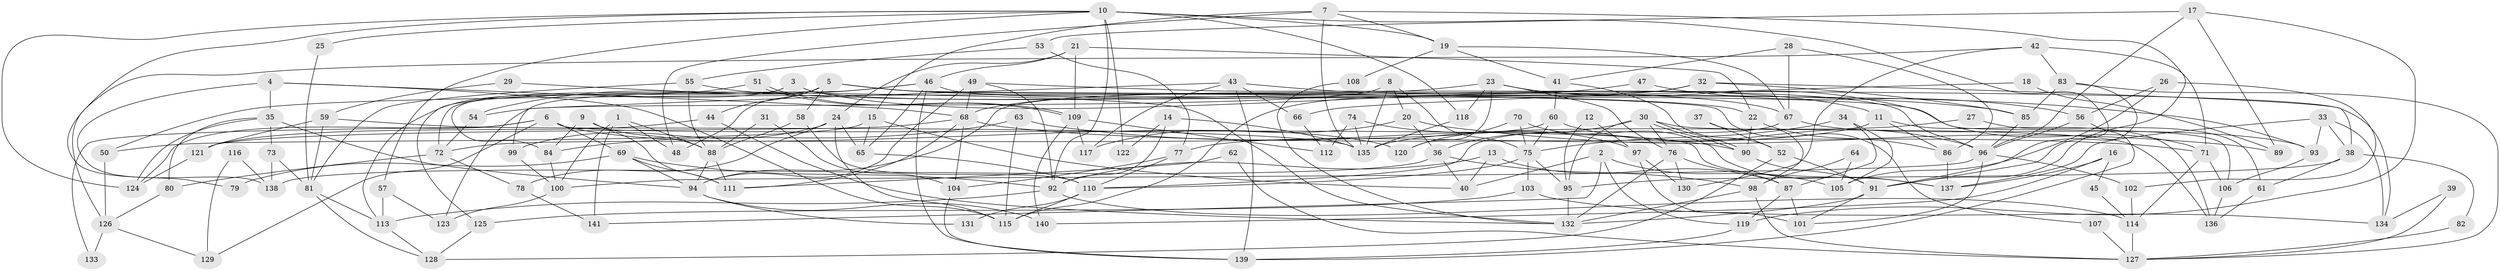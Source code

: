 // coarse degree distribution, {5: 0.10714285714285714, 11: 0.05357142857142857, 7: 0.125, 10: 0.03571428571428571, 12: 0.03571428571428571, 8: 0.05357142857142857, 4: 0.17857142857142858, 14: 0.017857142857142856, 2: 0.10714285714285714, 3: 0.07142857142857142, 6: 0.08928571428571429, 20: 0.017857142857142856, 9: 0.08928571428571429, 13: 0.017857142857142856}
// Generated by graph-tools (version 1.1) at 2025/18/03/04/25 18:18:34]
// undirected, 141 vertices, 282 edges
graph export_dot {
graph [start="1"]
  node [color=gray90,style=filled];
  1;
  2;
  3;
  4;
  5;
  6;
  7;
  8;
  9;
  10;
  11;
  12;
  13;
  14;
  15;
  16;
  17;
  18;
  19;
  20;
  21;
  22;
  23;
  24;
  25;
  26;
  27;
  28;
  29;
  30;
  31;
  32;
  33;
  34;
  35;
  36;
  37;
  38;
  39;
  40;
  41;
  42;
  43;
  44;
  45;
  46;
  47;
  48;
  49;
  50;
  51;
  52;
  53;
  54;
  55;
  56;
  57;
  58;
  59;
  60;
  61;
  62;
  63;
  64;
  65;
  66;
  67;
  68;
  69;
  70;
  71;
  72;
  73;
  74;
  75;
  76;
  77;
  78;
  79;
  80;
  81;
  82;
  83;
  84;
  85;
  86;
  87;
  88;
  89;
  90;
  91;
  92;
  93;
  94;
  95;
  96;
  97;
  98;
  99;
  100;
  101;
  102;
  103;
  104;
  105;
  106;
  107;
  108;
  109;
  110;
  111;
  112;
  113;
  114;
  115;
  116;
  117;
  118;
  119;
  120;
  121;
  122;
  123;
  124;
  125;
  126;
  127;
  128;
  129;
  130;
  131;
  132;
  133;
  134;
  135;
  136;
  137;
  138;
  139;
  140;
  141;
  1 -- 100;
  1 -- 88;
  1 -- 48;
  1 -- 141;
  2 -- 40;
  2 -- 119;
  2 -- 105;
  2 -- 141;
  3 -- 96;
  3 -- 113;
  3 -- 11;
  3 -- 72;
  4 -- 115;
  4 -- 68;
  4 -- 35;
  4 -- 138;
  5 -- 22;
  5 -- 48;
  5 -- 44;
  5 -- 58;
  5 -- 84;
  5 -- 93;
  5 -- 107;
  6 -- 69;
  6 -- 137;
  6 -- 120;
  6 -- 124;
  6 -- 129;
  6 -- 133;
  7 -- 19;
  7 -- 91;
  7 -- 15;
  7 -- 48;
  7 -- 135;
  8 -- 75;
  8 -- 54;
  8 -- 20;
  8 -- 135;
  9 -- 88;
  9 -- 111;
  9 -- 84;
  10 -- 124;
  10 -- 91;
  10 -- 19;
  10 -- 25;
  10 -- 57;
  10 -- 79;
  10 -- 92;
  10 -- 118;
  10 -- 122;
  11 -- 136;
  11 -- 77;
  11 -- 86;
  12 -- 95;
  12 -- 97;
  13 -- 92;
  13 -- 87;
  13 -- 40;
  14 -- 135;
  14 -- 92;
  14 -- 122;
  15 -- 65;
  15 -- 40;
  15 -- 50;
  16 -- 140;
  16 -- 137;
  16 -- 45;
  17 -- 53;
  17 -- 96;
  17 -- 89;
  17 -- 119;
  18 -- 66;
  18 -- 89;
  19 -- 41;
  19 -- 67;
  19 -- 108;
  20 -- 36;
  20 -- 89;
  20 -- 117;
  21 -- 24;
  21 -- 46;
  21 -- 22;
  21 -- 109;
  22 -- 90;
  22 -- 86;
  23 -- 71;
  23 -- 118;
  23 -- 50;
  23 -- 76;
  23 -- 120;
  24 -- 115;
  24 -- 99;
  24 -- 65;
  24 -- 78;
  25 -- 81;
  26 -- 102;
  26 -- 56;
  26 -- 105;
  27 -- 135;
  27 -- 61;
  28 -- 86;
  28 -- 67;
  28 -- 41;
  29 -- 59;
  29 -- 132;
  30 -- 95;
  30 -- 90;
  30 -- 90;
  30 -- 36;
  30 -- 76;
  30 -- 136;
  31 -- 88;
  31 -- 104;
  32 -- 115;
  32 -- 85;
  32 -- 38;
  32 -- 94;
  33 -- 38;
  33 -- 137;
  33 -- 93;
  33 -- 134;
  34 -- 105;
  34 -- 87;
  34 -- 75;
  35 -- 94;
  35 -- 73;
  35 -- 80;
  35 -- 124;
  36 -- 40;
  36 -- 98;
  36 -- 138;
  37 -- 98;
  37 -- 52;
  38 -- 95;
  38 -- 61;
  38 -- 82;
  39 -- 127;
  39 -- 134;
  41 -- 60;
  41 -- 52;
  42 -- 83;
  42 -- 126;
  42 -- 71;
  42 -- 130;
  43 -- 117;
  43 -- 67;
  43 -- 66;
  43 -- 123;
  43 -- 139;
  44 -- 121;
  44 -- 132;
  45 -- 114;
  46 -- 106;
  46 -- 65;
  46 -- 54;
  46 -- 99;
  46 -- 139;
  47 -- 56;
  47 -- 68;
  49 -- 68;
  49 -- 94;
  49 -- 92;
  49 -- 134;
  50 -- 126;
  51 -- 109;
  51 -- 109;
  51 -- 125;
  52 -- 91;
  52 -- 128;
  53 -- 55;
  53 -- 77;
  54 -- 72;
  55 -- 81;
  55 -- 88;
  55 -- 85;
  56 -- 139;
  56 -- 96;
  57 -- 113;
  57 -- 123;
  58 -- 110;
  58 -- 88;
  59 -- 135;
  59 -- 81;
  59 -- 121;
  60 -- 72;
  60 -- 96;
  60 -- 75;
  61 -- 136;
  62 -- 111;
  62 -- 127;
  63 -- 84;
  63 -- 90;
  63 -- 115;
  64 -- 98;
  64 -- 105;
  65 -- 110;
  66 -- 112;
  67 -- 93;
  67 -- 110;
  68 -- 104;
  68 -- 121;
  68 -- 71;
  68 -- 111;
  69 -- 92;
  69 -- 111;
  69 -- 79;
  69 -- 94;
  70 -- 120;
  70 -- 75;
  70 -- 137;
  71 -- 106;
  71 -- 114;
  72 -- 78;
  72 -- 80;
  73 -- 138;
  73 -- 81;
  74 -- 135;
  74 -- 97;
  74 -- 112;
  75 -- 95;
  75 -- 103;
  75 -- 110;
  76 -- 87;
  76 -- 130;
  76 -- 132;
  77 -- 110;
  77 -- 104;
  78 -- 141;
  80 -- 126;
  81 -- 113;
  81 -- 128;
  82 -- 127;
  83 -- 91;
  83 -- 127;
  83 -- 85;
  84 -- 100;
  85 -- 96;
  86 -- 137;
  87 -- 119;
  87 -- 101;
  88 -- 94;
  88 -- 111;
  90 -- 91;
  91 -- 101;
  91 -- 132;
  92 -- 113;
  92 -- 114;
  93 -- 106;
  94 -- 131;
  94 -- 140;
  95 -- 132;
  96 -- 100;
  96 -- 101;
  96 -- 102;
  97 -- 101;
  97 -- 130;
  98 -- 132;
  98 -- 127;
  99 -- 100;
  100 -- 123;
  102 -- 114;
  103 -- 134;
  103 -- 125;
  104 -- 139;
  106 -- 136;
  107 -- 127;
  108 -- 132;
  109 -- 112;
  109 -- 117;
  109 -- 140;
  110 -- 115;
  110 -- 131;
  113 -- 128;
  114 -- 127;
  116 -- 129;
  116 -- 138;
  118 -- 135;
  119 -- 139;
  121 -- 124;
  125 -- 128;
  126 -- 129;
  126 -- 133;
}

